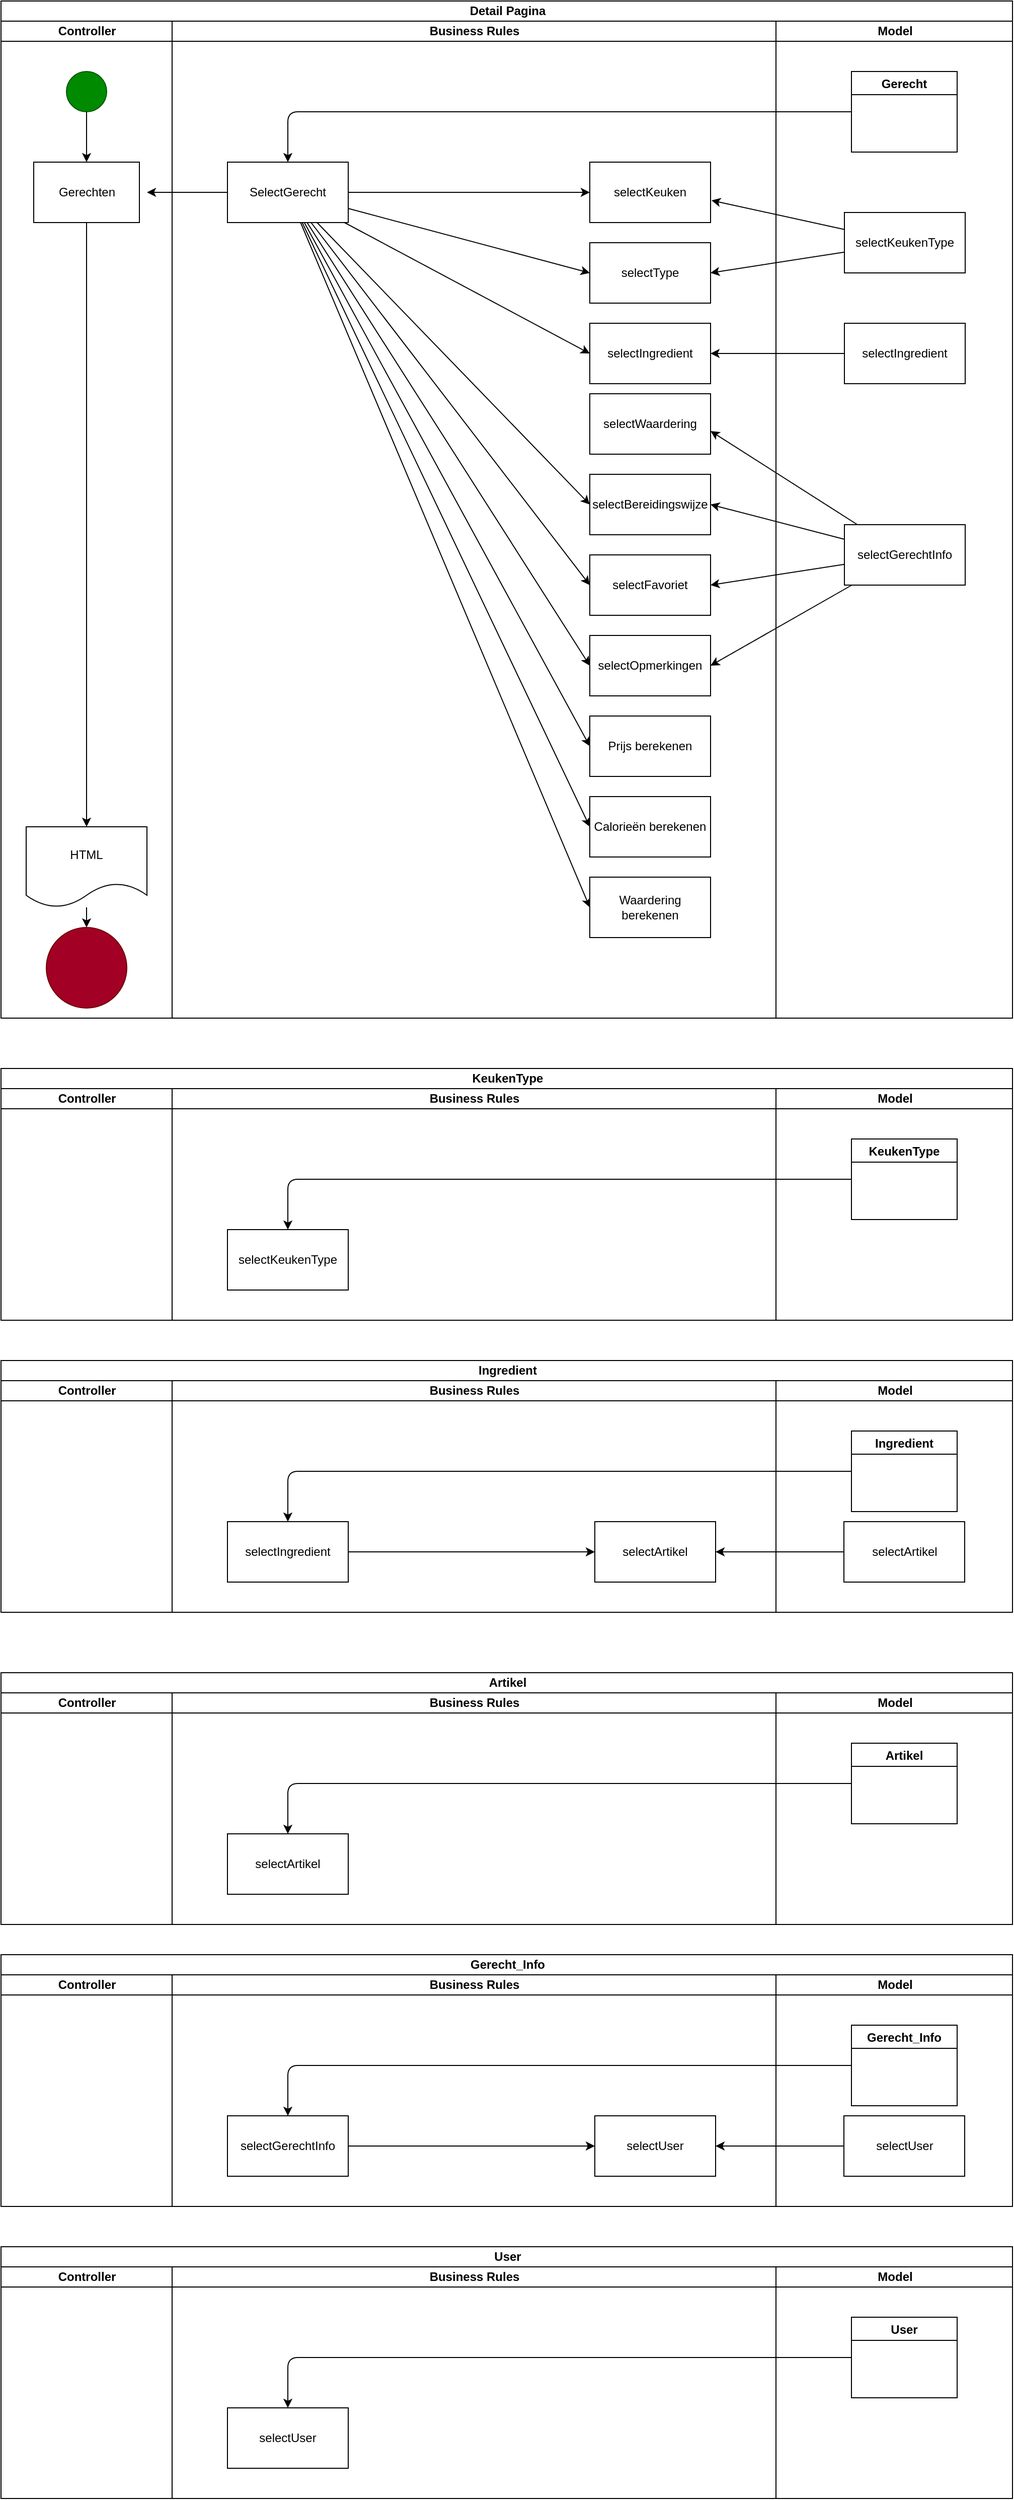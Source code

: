 <mxfile>
    <diagram id="c3YTAsuq5ZH21rkFoFP3" name="Page-1">
        <mxGraphModel dx="1770" dy="1147" grid="1" gridSize="10" guides="1" tooltips="1" connect="1" arrows="1" fold="1" page="1" pageScale="1" pageWidth="850" pageHeight="1100" math="0" shadow="0">
            <root>
                <mxCell id="0"/>
                <mxCell id="1" parent="0"/>
                <mxCell id="100" value="Detail Pagina" style="swimlane;childLayout=stackLayout;resizeParent=1;resizeParentMax=0;startSize=20;html=1;" parent="1" vertex="1">
                    <mxGeometry x="370" y="60" width="1005" height="1010" as="geometry"/>
                </mxCell>
                <mxCell id="101" value="Controller" style="swimlane;startSize=20;html=1;" parent="100" vertex="1">
                    <mxGeometry y="20" width="170" height="990" as="geometry"/>
                </mxCell>
                <mxCell id="108" style="edgeStyle=none;html=1;entryX=0.5;entryY=0;entryDx=0;entryDy=0;" parent="101" source="104" target="105" edge="1">
                    <mxGeometry relative="1" as="geometry"/>
                </mxCell>
                <mxCell id="104" value="" style="ellipse;whiteSpace=wrap;html=1;aspect=fixed;fillColor=#008a00;fontColor=#ffffff;strokeColor=#005700;" parent="101" vertex="1">
                    <mxGeometry x="65" y="50" width="40" height="40" as="geometry"/>
                </mxCell>
                <mxCell id="109" style="edgeStyle=none;html=1;entryX=0.5;entryY=0;entryDx=0;entryDy=0;" parent="101" source="105" target="106" edge="1">
                    <mxGeometry relative="1" as="geometry"/>
                </mxCell>
                <mxCell id="105" value="Gerechten" style="rounded=0;whiteSpace=wrap;html=1;" parent="101" vertex="1">
                    <mxGeometry x="32.5" y="140" width="105" height="60" as="geometry"/>
                </mxCell>
                <mxCell id="110" style="edgeStyle=none;html=1;entryX=0.5;entryY=0;entryDx=0;entryDy=0;" parent="101" source="106" target="107" edge="1">
                    <mxGeometry relative="1" as="geometry"/>
                </mxCell>
                <mxCell id="106" value="HTML" style="shape=document;whiteSpace=wrap;html=1;boundedLbl=1;" parent="101" vertex="1">
                    <mxGeometry x="25" y="800" width="120" height="80" as="geometry"/>
                </mxCell>
                <mxCell id="107" value="" style="ellipse;whiteSpace=wrap;html=1;aspect=fixed;fillColor=#a20025;fontColor=#ffffff;strokeColor=#6F0000;" parent="101" vertex="1">
                    <mxGeometry x="45" y="900" width="80" height="80" as="geometry"/>
                </mxCell>
                <mxCell id="102" value="Business Rules" style="swimlane;startSize=20;html=1;" parent="100" vertex="1">
                    <mxGeometry x="170" y="20" width="600" height="990" as="geometry"/>
                </mxCell>
                <mxCell id="122" style="edgeStyle=none;html=1;entryX=0;entryY=0.5;entryDx=0;entryDy=0;" parent="102" source="111" target="119" edge="1">
                    <mxGeometry relative="1" as="geometry"/>
                </mxCell>
                <mxCell id="123" style="edgeStyle=none;html=1;entryX=0;entryY=0.5;entryDx=0;entryDy=0;" parent="102" source="111" target="120" edge="1">
                    <mxGeometry relative="1" as="geometry"/>
                </mxCell>
                <mxCell id="124" style="edgeStyle=none;html=1;entryX=0;entryY=0.5;entryDx=0;entryDy=0;" parent="102" source="111" target="121" edge="1">
                    <mxGeometry relative="1" as="geometry"/>
                </mxCell>
                <mxCell id="209" style="edgeStyle=none;html=1;entryX=0;entryY=0.5;entryDx=0;entryDy=0;" parent="102" source="111" target="180" edge="1">
                    <mxGeometry relative="1" as="geometry"/>
                </mxCell>
                <mxCell id="210" style="edgeStyle=none;html=1;entryX=0;entryY=0.5;entryDx=0;entryDy=0;" parent="102" source="111" target="205" edge="1">
                    <mxGeometry relative="1" as="geometry"/>
                </mxCell>
                <mxCell id="211" style="edgeStyle=none;html=1;entryX=0;entryY=0.5;entryDx=0;entryDy=0;" parent="102" source="111" target="206" edge="1">
                    <mxGeometry relative="1" as="geometry"/>
                </mxCell>
                <mxCell id="217" style="edgeStyle=none;html=1;entryX=0;entryY=0.5;entryDx=0;entryDy=0;" parent="102" source="111" target="214" edge="1">
                    <mxGeometry relative="1" as="geometry"/>
                </mxCell>
                <mxCell id="218" style="edgeStyle=none;html=1;entryX=0;entryY=0.5;entryDx=0;entryDy=0;" parent="102" source="111" target="215" edge="1">
                    <mxGeometry relative="1" as="geometry"/>
                </mxCell>
                <mxCell id="219" style="edgeStyle=none;html=1;entryX=0;entryY=0.5;entryDx=0;entryDy=0;" parent="102" source="111" target="216" edge="1">
                    <mxGeometry relative="1" as="geometry"/>
                </mxCell>
                <mxCell id="111" value="SelectGerecht" style="rounded=0;whiteSpace=wrap;html=1;" parent="102" vertex="1">
                    <mxGeometry x="55" y="140" width="120" height="60" as="geometry"/>
                </mxCell>
                <mxCell id="119" value="selectKeuken" style="rounded=0;whiteSpace=wrap;html=1;" parent="102" vertex="1">
                    <mxGeometry x="415" y="140" width="120" height="60" as="geometry"/>
                </mxCell>
                <mxCell id="120" value="selectType" style="rounded=0;whiteSpace=wrap;html=1;" parent="102" vertex="1">
                    <mxGeometry x="415" y="220" width="120" height="60" as="geometry"/>
                </mxCell>
                <mxCell id="121" value="selectIngredient" style="rounded=0;whiteSpace=wrap;html=1;" parent="102" vertex="1">
                    <mxGeometry x="415" y="300" width="120" height="60" as="geometry"/>
                </mxCell>
                <mxCell id="170" value="selectWaardering" style="rounded=0;whiteSpace=wrap;html=1;" parent="102" vertex="1">
                    <mxGeometry x="415" y="370" width="120" height="60" as="geometry"/>
                </mxCell>
                <mxCell id="180" value="selectBereidingswijze" style="rounded=0;whiteSpace=wrap;html=1;" parent="102" vertex="1">
                    <mxGeometry x="415" y="450" width="120" height="60" as="geometry"/>
                </mxCell>
                <mxCell id="205" value="selectFavoriet" style="rounded=0;whiteSpace=wrap;html=1;" parent="102" vertex="1">
                    <mxGeometry x="415" y="530" width="120" height="60" as="geometry"/>
                </mxCell>
                <mxCell id="206" value="selectOpmerkingen" style="rounded=0;whiteSpace=wrap;html=1;" parent="102" vertex="1">
                    <mxGeometry x="415" y="610" width="120" height="60" as="geometry"/>
                </mxCell>
                <mxCell id="214" value="Prijs berekenen" style="rounded=0;whiteSpace=wrap;html=1;" parent="102" vertex="1">
                    <mxGeometry x="415" y="690" width="120" height="60" as="geometry"/>
                </mxCell>
                <mxCell id="215" value="Calorieën berekenen" style="rounded=0;whiteSpace=wrap;html=1;" parent="102" vertex="1">
                    <mxGeometry x="415" y="770" width="120" height="60" as="geometry"/>
                </mxCell>
                <mxCell id="216" value="Waardering berekenen" style="rounded=0;whiteSpace=wrap;html=1;" parent="102" vertex="1">
                    <mxGeometry x="415" y="850" width="120" height="60" as="geometry"/>
                </mxCell>
                <mxCell id="103" value="Model" style="swimlane;startSize=20;html=1;" parent="100" vertex="1">
                    <mxGeometry x="770" y="20" width="235" height="990" as="geometry"/>
                </mxCell>
                <mxCell id="117" value="Gerecht" style="swimlane;" parent="103" vertex="1">
                    <mxGeometry x="75" y="50" width="105" height="80" as="geometry"/>
                </mxCell>
                <mxCell id="154" value="selectKeukenType" style="rounded=0;whiteSpace=wrap;html=1;" parent="103" vertex="1">
                    <mxGeometry x="68" y="190" width="120" height="60" as="geometry"/>
                </mxCell>
                <mxCell id="171" value="selectIngredient" style="rounded=0;whiteSpace=wrap;html=1;" parent="103" vertex="1">
                    <mxGeometry x="68" y="300" width="120" height="60" as="geometry"/>
                </mxCell>
                <mxCell id="181" value="selectGerechtInfo" style="rounded=0;whiteSpace=wrap;html=1;" parent="103" vertex="1">
                    <mxGeometry x="68" y="500" width="120" height="60" as="geometry"/>
                </mxCell>
                <mxCell id="118" style="edgeStyle=none;html=1;entryX=0.5;entryY=0;entryDx=0;entryDy=0;" parent="100" source="117" target="111" edge="1">
                    <mxGeometry relative="1" as="geometry">
                        <mxPoint x="275" y="110" as="targetPoint"/>
                        <Array as="points">
                            <mxPoint x="285" y="110"/>
                        </Array>
                    </mxGeometry>
                </mxCell>
                <mxCell id="155" style="edgeStyle=none;html=1;entryX=1.008;entryY=0.633;entryDx=0;entryDy=0;entryPerimeter=0;" parent="100" source="154" target="119" edge="1">
                    <mxGeometry relative="1" as="geometry"/>
                </mxCell>
                <mxCell id="156" style="edgeStyle=none;html=1;entryX=1;entryY=0.5;entryDx=0;entryDy=0;" parent="100" source="154" target="120" edge="1">
                    <mxGeometry relative="1" as="geometry">
                        <mxPoint x="675" y="270" as="targetPoint"/>
                    </mxGeometry>
                </mxCell>
                <mxCell id="172" style="edgeStyle=none;html=1;exitX=0;exitY=0.5;exitDx=0;exitDy=0;entryX=1;entryY=0.5;entryDx=0;entryDy=0;" parent="100" source="171" target="121" edge="1">
                    <mxGeometry relative="1" as="geometry"/>
                </mxCell>
                <mxCell id="182" style="edgeStyle=none;html=1;entryX=1;entryY=0.617;entryDx=0;entryDy=0;entryPerimeter=0;" parent="100" source="181" target="170" edge="1">
                    <mxGeometry relative="1" as="geometry"/>
                </mxCell>
                <mxCell id="183" style="edgeStyle=none;html=1;entryX=1;entryY=0.5;entryDx=0;entryDy=0;" parent="100" source="181" target="180" edge="1">
                    <mxGeometry relative="1" as="geometry"/>
                </mxCell>
                <mxCell id="207" style="edgeStyle=none;html=1;entryX=1;entryY=0.5;entryDx=0;entryDy=0;" parent="100" source="181" target="205" edge="1">
                    <mxGeometry relative="1" as="geometry"/>
                </mxCell>
                <mxCell id="208" style="edgeStyle=none;html=1;entryX=1;entryY=0.5;entryDx=0;entryDy=0;" parent="100" source="181" target="206" edge="1">
                    <mxGeometry relative="1" as="geometry"/>
                </mxCell>
                <mxCell id="112" style="edgeStyle=none;html=1;" parent="1" source="111" edge="1">
                    <mxGeometry relative="1" as="geometry">
                        <mxPoint x="515" y="250" as="targetPoint"/>
                    </mxGeometry>
                </mxCell>
                <mxCell id="125" value="KeukenType" style="swimlane;childLayout=stackLayout;resizeParent=1;resizeParentMax=0;startSize=20;html=1;" parent="1" vertex="1">
                    <mxGeometry x="370" y="1120" width="1005" height="250" as="geometry"/>
                </mxCell>
                <mxCell id="126" value="Controller" style="swimlane;startSize=20;html=1;" parent="125" vertex="1">
                    <mxGeometry y="20" width="170" height="230" as="geometry"/>
                </mxCell>
                <mxCell id="134" value="Business Rules" style="swimlane;startSize=20;html=1;" parent="125" vertex="1">
                    <mxGeometry x="170" y="20" width="600" height="230" as="geometry"/>
                </mxCell>
                <mxCell id="138" value="selectKeukenType" style="rounded=0;whiteSpace=wrap;html=1;" parent="134" vertex="1">
                    <mxGeometry x="55" y="140" width="120" height="60" as="geometry"/>
                </mxCell>
                <mxCell id="142" value="Model" style="swimlane;startSize=20;html=1;" parent="125" vertex="1">
                    <mxGeometry x="770" y="20" width="235" height="230" as="geometry"/>
                </mxCell>
                <mxCell id="143" value="KeukenType" style="swimlane;startSize=23;" parent="142" vertex="1">
                    <mxGeometry x="75" y="50" width="105" height="80" as="geometry"/>
                </mxCell>
                <mxCell id="144" style="edgeStyle=none;html=1;entryX=0.5;entryY=0;entryDx=0;entryDy=0;" parent="125" source="143" target="138" edge="1">
                    <mxGeometry relative="1" as="geometry">
                        <mxPoint x="275" y="110" as="targetPoint"/>
                        <Array as="points">
                            <mxPoint x="285" y="110"/>
                        </Array>
                    </mxGeometry>
                </mxCell>
                <mxCell id="145" value="Ingredient" style="swimlane;childLayout=stackLayout;resizeParent=1;resizeParentMax=0;startSize=20;html=1;" parent="1" vertex="1">
                    <mxGeometry x="370" y="1410" width="1005" height="250" as="geometry"/>
                </mxCell>
                <mxCell id="146" value="Controller" style="swimlane;startSize=20;html=1;" parent="145" vertex="1">
                    <mxGeometry y="20" width="170" height="230" as="geometry"/>
                </mxCell>
                <mxCell id="147" value="Business Rules" style="swimlane;startSize=20;html=1;" parent="145" vertex="1">
                    <mxGeometry x="170" y="20" width="600" height="230" as="geometry"/>
                </mxCell>
                <mxCell id="158" style="edgeStyle=none;html=1;entryX=0;entryY=0.5;entryDx=0;entryDy=0;" parent="147" source="148" target="157" edge="1">
                    <mxGeometry relative="1" as="geometry"/>
                </mxCell>
                <mxCell id="148" value="selectIngredient" style="rounded=0;whiteSpace=wrap;html=1;" parent="147" vertex="1">
                    <mxGeometry x="55" y="140" width="120" height="60" as="geometry"/>
                </mxCell>
                <mxCell id="157" value="selectArtikel" style="rounded=0;whiteSpace=wrap;html=1;" parent="147" vertex="1">
                    <mxGeometry x="420" y="140" width="120" height="60" as="geometry"/>
                </mxCell>
                <mxCell id="149" value="Model" style="swimlane;startSize=20;html=1;" parent="145" vertex="1">
                    <mxGeometry x="770" y="20" width="235" height="230" as="geometry"/>
                </mxCell>
                <mxCell id="150" value="Ingredient" style="swimlane;startSize=23;" parent="149" vertex="1">
                    <mxGeometry x="75" y="50" width="105" height="80" as="geometry"/>
                </mxCell>
                <mxCell id="168" value="selectArtikel" style="rounded=0;whiteSpace=wrap;html=1;" parent="149" vertex="1">
                    <mxGeometry x="67.5" y="140" width="120" height="60" as="geometry"/>
                </mxCell>
                <mxCell id="151" style="edgeStyle=none;html=1;entryX=0.5;entryY=0;entryDx=0;entryDy=0;" parent="145" source="150" target="148" edge="1">
                    <mxGeometry relative="1" as="geometry">
                        <mxPoint x="275" y="110" as="targetPoint"/>
                        <Array as="points">
                            <mxPoint x="285" y="110"/>
                        </Array>
                    </mxGeometry>
                </mxCell>
                <mxCell id="169" style="edgeStyle=none;html=1;entryX=1;entryY=0.5;entryDx=0;entryDy=0;" parent="145" source="168" target="157" edge="1">
                    <mxGeometry relative="1" as="geometry"/>
                </mxCell>
                <mxCell id="159" value="Artikel" style="swimlane;childLayout=stackLayout;resizeParent=1;resizeParentMax=0;startSize=20;html=1;" parent="1" vertex="1">
                    <mxGeometry x="370" y="1720" width="1005" height="250" as="geometry"/>
                </mxCell>
                <mxCell id="160" value="Controller" style="swimlane;startSize=20;html=1;" parent="159" vertex="1">
                    <mxGeometry y="20" width="170" height="230" as="geometry"/>
                </mxCell>
                <mxCell id="161" value="Business Rules" style="swimlane;startSize=20;html=1;" parent="159" vertex="1">
                    <mxGeometry x="170" y="20" width="600" height="230" as="geometry"/>
                </mxCell>
                <mxCell id="163" value="selectArtikel" style="rounded=0;whiteSpace=wrap;html=1;" parent="161" vertex="1">
                    <mxGeometry x="55" y="140" width="120" height="60" as="geometry"/>
                </mxCell>
                <mxCell id="165" value="Model" style="swimlane;startSize=20;html=1;" parent="159" vertex="1">
                    <mxGeometry x="770" y="20" width="235" height="230" as="geometry"/>
                </mxCell>
                <mxCell id="166" value="Artikel" style="swimlane;startSize=23;" parent="165" vertex="1">
                    <mxGeometry x="75" y="50" width="105" height="80" as="geometry"/>
                </mxCell>
                <mxCell id="167" style="edgeStyle=none;html=1;entryX=0.5;entryY=0;entryDx=0;entryDy=0;" parent="159" source="166" target="163" edge="1">
                    <mxGeometry relative="1" as="geometry">
                        <mxPoint x="275" y="110" as="targetPoint"/>
                        <Array as="points">
                            <mxPoint x="285" y="110"/>
                        </Array>
                    </mxGeometry>
                </mxCell>
                <mxCell id="173" value="Gerecht_Info" style="swimlane;childLayout=stackLayout;resizeParent=1;resizeParentMax=0;startSize=20;html=1;" parent="1" vertex="1">
                    <mxGeometry x="370" y="2000" width="1005" height="250" as="geometry"/>
                </mxCell>
                <mxCell id="174" value="Controller" style="swimlane;startSize=20;html=1;" parent="173" vertex="1">
                    <mxGeometry y="20" width="170" height="230" as="geometry"/>
                </mxCell>
                <mxCell id="175" value="Business Rules" style="swimlane;startSize=20;html=1;" parent="173" vertex="1">
                    <mxGeometry x="170" y="20" width="600" height="230" as="geometry"/>
                </mxCell>
                <mxCell id="176" value="selectGerechtInfo" style="rounded=0;whiteSpace=wrap;html=1;" parent="175" vertex="1">
                    <mxGeometry x="55" y="140" width="120" height="60" as="geometry"/>
                </mxCell>
                <mxCell id="191" value="selectUser" style="rounded=0;whiteSpace=wrap;html=1;" parent="175" vertex="1">
                    <mxGeometry x="420" y="140" width="120" height="60" as="geometry"/>
                </mxCell>
                <mxCell id="192" style="edgeStyle=none;html=1;exitX=1;exitY=0.5;exitDx=0;exitDy=0;entryX=0;entryY=0.5;entryDx=0;entryDy=0;" parent="175" source="176" target="191" edge="1">
                    <mxGeometry relative="1" as="geometry">
                        <mxPoint x="410" y="170" as="targetPoint"/>
                    </mxGeometry>
                </mxCell>
                <mxCell id="177" value="Model" style="swimlane;startSize=20;html=1;" parent="173" vertex="1">
                    <mxGeometry x="770" y="20" width="235" height="230" as="geometry"/>
                </mxCell>
                <mxCell id="178" value="Gerecht_Info" style="swimlane;startSize=23;" parent="177" vertex="1">
                    <mxGeometry x="75" y="50" width="105" height="80" as="geometry"/>
                </mxCell>
                <mxCell id="203" value="selectUser" style="rounded=0;whiteSpace=wrap;html=1;" parent="177" vertex="1">
                    <mxGeometry x="67.5" y="140" width="120" height="60" as="geometry"/>
                </mxCell>
                <mxCell id="179" style="edgeStyle=none;html=1;entryX=0.5;entryY=0;entryDx=0;entryDy=0;" parent="173" source="178" target="176" edge="1">
                    <mxGeometry relative="1" as="geometry">
                        <mxPoint x="275" y="110" as="targetPoint"/>
                        <Array as="points">
                            <mxPoint x="285" y="110"/>
                        </Array>
                    </mxGeometry>
                </mxCell>
                <mxCell id="204" style="edgeStyle=none;html=1;entryX=1;entryY=0.5;entryDx=0;entryDy=0;" parent="173" source="203" target="191" edge="1">
                    <mxGeometry relative="1" as="geometry"/>
                </mxCell>
                <mxCell id="194" value="User" style="swimlane;childLayout=stackLayout;resizeParent=1;resizeParentMax=0;startSize=20;html=1;" parent="1" vertex="1">
                    <mxGeometry x="370" y="2290" width="1005" height="250" as="geometry"/>
                </mxCell>
                <mxCell id="195" value="Controller" style="swimlane;startSize=20;html=1;" parent="194" vertex="1">
                    <mxGeometry y="20" width="170" height="230" as="geometry"/>
                </mxCell>
                <mxCell id="196" value="Business Rules" style="swimlane;startSize=20;html=1;" parent="194" vertex="1">
                    <mxGeometry x="170" y="20" width="600" height="230" as="geometry"/>
                </mxCell>
                <mxCell id="197" value="selectUser" style="rounded=0;whiteSpace=wrap;html=1;" parent="196" vertex="1">
                    <mxGeometry x="55" y="140" width="120" height="60" as="geometry"/>
                </mxCell>
                <mxCell id="200" value="Model" style="swimlane;startSize=20;html=1;" parent="194" vertex="1">
                    <mxGeometry x="770" y="20" width="235" height="230" as="geometry"/>
                </mxCell>
                <mxCell id="201" value="User" style="swimlane;startSize=23;" parent="200" vertex="1">
                    <mxGeometry x="75" y="50" width="105" height="80" as="geometry"/>
                </mxCell>
                <mxCell id="202" style="edgeStyle=none;html=1;entryX=0.5;entryY=0;entryDx=0;entryDy=0;" parent="194" source="201" target="197" edge="1">
                    <mxGeometry relative="1" as="geometry">
                        <mxPoint x="275" y="110" as="targetPoint"/>
                        <Array as="points">
                            <mxPoint x="285" y="110"/>
                        </Array>
                    </mxGeometry>
                </mxCell>
            </root>
        </mxGraphModel>
    </diagram>
</mxfile>